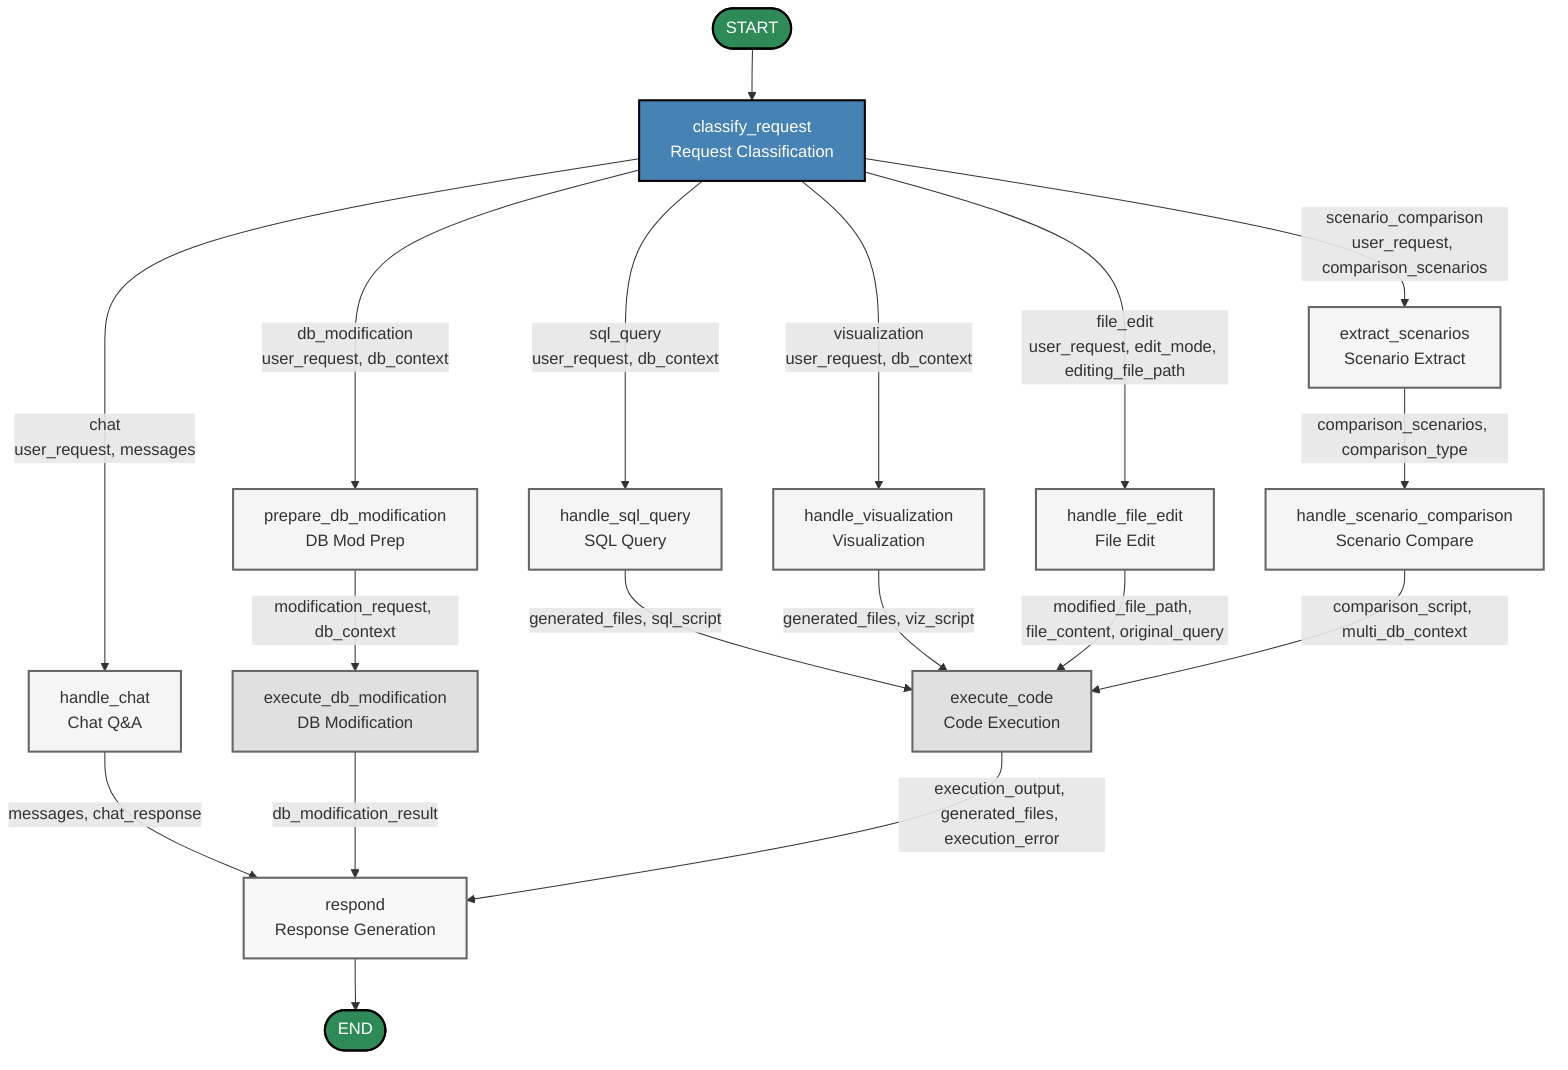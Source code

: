 graph TD
    %% Start and End
    START([START])
    END([END])
    
    %% Main classification
    classify_request[classify_request<br/>Request Classification]
    
    %% Handlers
    handle_chat[handle_chat<br/>Chat Q&A]
    handle_sql_query[handle_sql_query<br/>SQL Query]
    handle_visualization[handle_visualization<br/>Visualization]
    handle_file_edit[handle_file_edit<br/>File Edit]
    extract_scenarios[extract_scenarios<br/>Scenario Extract]
    handle_scenario_comparison[handle_scenario_comparison<br/>Scenario Compare]
    prepare_db_modification[prepare_db_modification<br/>DB Mod Prep]
    
    %% Execution nodes
    execute_code[execute_code<br/>Code Execution]
    execute_db_modification[execute_db_modification<br/>DB Modification]
    
    %% Response
    respond[respond<br/>Response Generation]
    
    %% Main flow
    START --> classify_request
    respond --> END
    
    %% Classification routes with state info
    classify_request -->|chat<br/>user_request, messages| handle_chat
    classify_request -->|sql_query<br/>user_request, db_context| handle_sql_query
    classify_request -->|visualization<br/>user_request, db_context| handle_visualization
    classify_request -->|file_edit<br/>user_request, edit_mode, editing_file_path| handle_file_edit
    classify_request -->|scenario_comparison<br/>user_request, comparison_scenarios| extract_scenarios
    classify_request -->|db_modification<br/>user_request, db_context| prepare_db_modification
    
    %% Scenario comparison flow
    extract_scenarios -->|comparison_scenarios, comparison_type| handle_scenario_comparison
    
    %% Direct to response
    handle_chat -->|messages, chat_response| respond
    
    %% To execution with state info
    handle_sql_query -->|generated_files, sql_script| execute_code
    handle_visualization -->|generated_files, viz_script| execute_code
    handle_file_edit -->|modified_file_path, file_content, original_query| execute_code
    handle_scenario_comparison -->|comparison_script, multi_db_context| execute_code
    
    %% DB modification flow
    prepare_db_modification -->|modification_request, db_context| execute_db_modification
    execute_db_modification -->|db_modification_result| respond
    
    %% From execution to response
    execute_code -->|execution_output, generated_files, execution_error| respond
    
    %% Styling - White and grey tones
    classDef startEnd fill:#2E8B57,stroke:#000,stroke-width:2px,color:#fff
    classDef classify fill:#4682B4,stroke:#000,stroke-width:2px,color:#fff
    classDef handler fill:#f5f5f5,stroke:#666,stroke-width:2px,color:#333
    classDef execute fill:#e0e0e0,stroke:#666,stroke-width:2px,color:#333
    classDef respond fill:#f8f8f8,stroke:#666,stroke-width:2px,color:#333
    
    class START,END startEnd
    class classify_request classify
    class handle_chat,handle_sql_query,handle_visualization,handle_file_edit,extract_scenarios,handle_scenario_comparison,prepare_db_modification handler
    class execute_code,execute_db_modification execute
    class respond respond